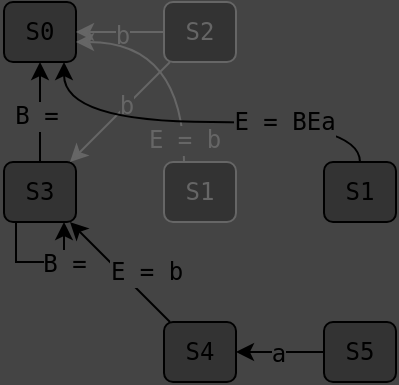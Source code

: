 <mxfile version="25.0.2">
  <diagram name="Page-1" id="PYJ2EbEZMSt3SerLNBYG">
    <mxGraphModel dx="1219" dy="1237" grid="1" gridSize="10" guides="1" tooltips="1" connect="1" arrows="1" fold="1" page="1" pageScale="1" pageWidth="827" pageHeight="1169" background="#444444" math="0" shadow="0">
      <root>
        <mxCell id="0" />
        <mxCell id="1" parent="0" />
        <mxCell id="6Kz1UC2CJ3yodjOeMeaO-1" value="&lt;div style=&quot;&quot;&gt;S0&lt;/div&gt;" style="rounded=1;whiteSpace=wrap;html=1;fontFamily=monospace;align=center;spacing=7;verticalAlign=middle;spacingTop=0;fillColor=#333333;" parent="1" vertex="1">
          <mxGeometry x="20" y="20" width="36" height="30" as="geometry" />
        </mxCell>
        <mxCell id="6Kz1UC2CJ3yodjOeMeaO-2" style="edgeStyle=orthogonalEdgeStyle;rounded=0;orthogonalLoop=1;jettySize=auto;html=1;fontFamily=monospace;fontSize=12;fontColor=default;labelBackgroundColor=#444444;resizable=0;" parent="1" source="6Kz1UC2CJ3yodjOeMeaO-4" target="6Kz1UC2CJ3yodjOeMeaO-1" edge="1">
          <mxGeometry relative="1" as="geometry" />
        </mxCell>
        <mxCell id="6Kz1UC2CJ3yodjOeMeaO-3" value="B =" style="edgeLabel;html=1;align=center;verticalAlign=middle;resizable=0;points=[];rounded=0;strokeColor=default;spacing=10;fontFamily=monospace;fontSize=12;fontColor=default;labelBackgroundColor=#444444;fillColor=default;gradientColor=none;" parent="6Kz1UC2CJ3yodjOeMeaO-2" vertex="1" connectable="0">
          <mxGeometry x="-0.136" y="2" relative="1" as="geometry">
            <mxPoint y="-2" as="offset" />
          </mxGeometry>
        </mxCell>
        <mxCell id="6Kz1UC2CJ3yodjOeMeaO-4" value="&lt;div style=&quot;&quot;&gt;S3&lt;/div&gt;" style="rounded=1;whiteSpace=wrap;html=1;fontFamily=monospace;align=center;spacing=7;verticalAlign=middle;spacingTop=0;fillColor=#333333;strokeColor=default;fontSize=12;fontColor=default;" parent="1" vertex="1">
          <mxGeometry x="20" y="100" width="36" height="30" as="geometry" />
        </mxCell>
        <mxCell id="s0YxvNO4TdeqY1G3PoWJ-1" style="edgeStyle=orthogonalEdgeStyle;rounded=0;orthogonalLoop=1;jettySize=auto;html=1;elbow=horizontal;" parent="1" source="6Kz1UC2CJ3yodjOeMeaO-4" target="6Kz1UC2CJ3yodjOeMeaO-4" edge="1">
          <mxGeometry relative="1" as="geometry">
            <Array as="points">
              <mxPoint x="50" y="150" />
            </Array>
          </mxGeometry>
        </mxCell>
        <mxCell id="s0YxvNO4TdeqY1G3PoWJ-4" value="B =" style="edgeLabel;html=1;align=center;verticalAlign=middle;resizable=0;points=[];rounded=0;strokeColor=default;spacingTop=0;spacing=10;fontFamily=monospace;fontSize=12;fontColor=default;fillColor=default;labelBackgroundColor=#444444;gradientColor=none;" parent="s0YxvNO4TdeqY1G3PoWJ-1" vertex="1" connectable="0">
          <mxGeometry x="0.316" y="-1" relative="1" as="geometry">
            <mxPoint x="2" as="offset" />
          </mxGeometry>
        </mxCell>
        <mxCell id="s0YxvNO4TdeqY1G3PoWJ-6" style="edgeStyle=orthogonalEdgeStyle;rounded=0;orthogonalLoop=1;jettySize=auto;html=1;fontFamily=monospace;fontSize=12;fontColor=#666666;labelBackgroundColor=#444444;resizable=0;strokeColor=#666666;" parent="1" source="s0YxvNO4TdeqY1G3PoWJ-5" target="6Kz1UC2CJ3yodjOeMeaO-1" edge="1">
          <mxGeometry relative="1" as="geometry" />
        </mxCell>
        <mxCell id="s0YxvNO4TdeqY1G3PoWJ-8" value="b" style="edgeLabel;html=1;align=center;verticalAlign=middle;resizable=0;points=[];rounded=0;strokeColor=default;spacing=10;fontFamily=monospace;fontSize=12;fontColor=#666666;labelBackgroundColor=#444444;fillColor=default;gradientColor=none;" parent="s0YxvNO4TdeqY1G3PoWJ-6" vertex="1" connectable="0">
          <mxGeometry x="-0.014" y="2" relative="1" as="geometry">
            <mxPoint as="offset" />
          </mxGeometry>
        </mxCell>
        <mxCell id="s0YxvNO4TdeqY1G3PoWJ-5" value="&lt;div style=&quot;&quot;&gt;S2&lt;/div&gt;" style="rounded=1;whiteSpace=wrap;html=1;fontFamily=monospace;align=center;spacing=7;verticalAlign=middle;spacingTop=0;fillColor=#333333;strokeColor=#666666;fontColor=#666666;" parent="1" vertex="1">
          <mxGeometry x="100" y="20" width="36" height="30" as="geometry" />
        </mxCell>
        <mxCell id="H6jik_KTtSSORr0fecEw-1" value="&lt;div style=&quot;&quot;&gt;S1&lt;/div&gt;" style="rounded=1;whiteSpace=wrap;html=1;fontFamily=monospace;align=center;spacing=7;verticalAlign=middle;spacingTop=0;fillColor=#333333;fontColor=#666666;strokeColor=#666666;" parent="1" vertex="1">
          <mxGeometry x="100" y="100" width="36" height="30" as="geometry" />
        </mxCell>
        <mxCell id="vlwQ_Vl35bB_qtMKfu1F-1" style="rounded=0;orthogonalLoop=1;jettySize=auto;html=1;fontFamily=monospace;fontSize=12;fontColor=#666666;labelBackgroundColor=#444444;resizable=0;strokeColor=#666666;" parent="1" source="s0YxvNO4TdeqY1G3PoWJ-5" target="6Kz1UC2CJ3yodjOeMeaO-4" edge="1">
          <mxGeometry relative="1" as="geometry">
            <mxPoint x="113" y="60" as="sourcePoint" />
            <mxPoint x="63" y="110" as="targetPoint" />
          </mxGeometry>
        </mxCell>
        <mxCell id="vlwQ_Vl35bB_qtMKfu1F-2" value="b" style="edgeLabel;html=1;align=center;verticalAlign=middle;resizable=0;points=[];rounded=0;strokeColor=default;spacing=10;fontFamily=monospace;fontSize=12;fontColor=#666666;labelBackgroundColor=#444444;fillColor=default;gradientColor=none;" parent="vlwQ_Vl35bB_qtMKfu1F-1" vertex="1" connectable="0">
          <mxGeometry x="-0.374" y="-10" relative="1" as="geometry">
            <mxPoint y="13" as="offset" />
          </mxGeometry>
        </mxCell>
        <mxCell id="vlwQ_Vl35bB_qtMKfu1F-4" style="rounded=0;orthogonalLoop=1;jettySize=auto;html=1;fontFamily=monospace;fontSize=12;fontColor=default;labelBackgroundColor=#444444;resizable=0;" parent="1" source="vlwQ_Vl35bB_qtMKfu1F-3" target="6Kz1UC2CJ3yodjOeMeaO-4" edge="1">
          <mxGeometry relative="1" as="geometry" />
        </mxCell>
        <mxCell id="vlwQ_Vl35bB_qtMKfu1F-5" value="E = b" style="edgeLabel;html=1;align=center;verticalAlign=middle;resizable=0;points=[];rounded=0;strokeColor=default;spacing=10;fontFamily=monospace;fontSize=12;fontColor=default;labelBackgroundColor=#444444;fillColor=default;gradientColor=none;" parent="vlwQ_Vl35bB_qtMKfu1F-4" vertex="1" connectable="0">
          <mxGeometry x="-0.412" y="-3" relative="1" as="geometry">
            <mxPoint y="-8" as="offset" />
          </mxGeometry>
        </mxCell>
        <mxCell id="vlwQ_Vl35bB_qtMKfu1F-3" value="&lt;div style=&quot;&quot;&gt;S4&lt;/div&gt;" style="rounded=1;whiteSpace=wrap;html=1;fontFamily=monospace;align=center;spacing=7;verticalAlign=middle;spacingTop=0;fillColor=#333333;" parent="1" vertex="1">
          <mxGeometry x="100" y="180" width="36" height="30" as="geometry" />
        </mxCell>
        <mxCell id="H6jik_KTtSSORr0fecEw-2" style="edgeStyle=orthogonalEdgeStyle;rounded=0;orthogonalLoop=1;jettySize=auto;html=1;fontFamily=monospace;fontSize=12;fontColor=#666666;labelBackgroundColor=#444444;resizable=0;curved=1;strokeColor=#666666;" parent="1" source="H6jik_KTtSSORr0fecEw-1" target="6Kz1UC2CJ3yodjOeMeaO-1" edge="1">
          <mxGeometry relative="1" as="geometry">
            <Array as="points">
              <mxPoint x="110" y="40" />
            </Array>
          </mxGeometry>
        </mxCell>
        <mxCell id="H6jik_KTtSSORr0fecEw-3" value="E = b" style="edgeLabel;html=1;align=center;verticalAlign=middle;resizable=0;points=[];rounded=0;strokeColor=default;spacing=10;fontFamily=monospace;fontSize=12;fontColor=#666666;labelBackgroundColor=#444444;fillColor=default;gradientColor=none;" parent="H6jik_KTtSSORr0fecEw-2" vertex="1" connectable="0">
          <mxGeometry x="-0.774" y="-1" relative="1" as="geometry">
            <mxPoint x="-1" y="2" as="offset" />
          </mxGeometry>
        </mxCell>
        <mxCell id="vlwQ_Vl35bB_qtMKfu1F-7" style="edgeStyle=orthogonalEdgeStyle;rounded=0;orthogonalLoop=1;jettySize=auto;html=1;fontFamily=monospace;fontSize=12;fontColor=default;labelBackgroundColor=#444444;resizable=0;" parent="1" source="vlwQ_Vl35bB_qtMKfu1F-6" target="vlwQ_Vl35bB_qtMKfu1F-3" edge="1">
          <mxGeometry relative="1" as="geometry" />
        </mxCell>
        <mxCell id="vlwQ_Vl35bB_qtMKfu1F-8" value="a" style="edgeLabel;html=1;align=center;verticalAlign=middle;resizable=0;points=[];rounded=0;strokeColor=default;spacing=10;fontFamily=monospace;fontSize=12;fontColor=default;labelBackgroundColor=#444444;fillColor=default;gradientColor=none;" parent="vlwQ_Vl35bB_qtMKfu1F-7" vertex="1" connectable="0">
          <mxGeometry x="0.076" y="1" relative="1" as="geometry">
            <mxPoint as="offset" />
          </mxGeometry>
        </mxCell>
        <mxCell id="vlwQ_Vl35bB_qtMKfu1F-6" value="&lt;div style=&quot;&quot;&gt;S5&lt;/div&gt;" style="rounded=1;whiteSpace=wrap;html=1;fontFamily=monospace;align=center;spacing=7;verticalAlign=middle;spacingTop=0;fillColor=#333333;" parent="1" vertex="1">
          <mxGeometry x="180" y="180" width="36" height="30" as="geometry" />
        </mxCell>
        <mxCell id="vlwQ_Vl35bB_qtMKfu1F-10" style="edgeStyle=orthogonalEdgeStyle;rounded=0;orthogonalLoop=1;jettySize=auto;html=1;fontFamily=monospace;fontSize=12;fontColor=default;labelBackgroundColor=#444444;resizable=0;curved=1;" parent="1" source="vlwQ_Vl35bB_qtMKfu1F-9" target="6Kz1UC2CJ3yodjOeMeaO-1" edge="1">
          <mxGeometry relative="1" as="geometry">
            <Array as="points">
              <mxPoint x="198" y="80" />
              <mxPoint x="50" y="80" />
            </Array>
          </mxGeometry>
        </mxCell>
        <mxCell id="vlwQ_Vl35bB_qtMKfu1F-11" value="E = BEa" style="edgeLabel;html=1;align=center;verticalAlign=middle;resizable=0;points=[];rounded=0;strokeColor=default;spacing=10;fontFamily=monospace;fontSize=12;fontColor=default;labelBackgroundColor=#444444;fillColor=default;gradientColor=none;" parent="vlwQ_Vl35bB_qtMKfu1F-10" vertex="1" connectable="0">
          <mxGeometry x="-0.067" relative="1" as="geometry">
            <mxPoint x="34" as="offset" />
          </mxGeometry>
        </mxCell>
        <mxCell id="vlwQ_Vl35bB_qtMKfu1F-9" value="&lt;div style=&quot;&quot;&gt;S1&lt;/div&gt;" style="rounded=1;whiteSpace=wrap;html=1;fontFamily=monospace;align=center;spacing=7;verticalAlign=middle;spacingTop=0;fillColor=#333333;" parent="1" vertex="1">
          <mxGeometry x="180" y="100" width="36" height="30" as="geometry" />
        </mxCell>
      </root>
    </mxGraphModel>
  </diagram>
</mxfile>
